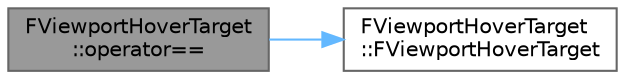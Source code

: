 digraph "FViewportHoverTarget::operator=="
{
 // INTERACTIVE_SVG=YES
 // LATEX_PDF_SIZE
  bgcolor="transparent";
  edge [fontname=Helvetica,fontsize=10,labelfontname=Helvetica,labelfontsize=10];
  node [fontname=Helvetica,fontsize=10,shape=box,height=0.2,width=0.4];
  rankdir="LR";
  Node1 [id="Node000001",label="FViewportHoverTarget\l::operator==",height=0.2,width=0.4,color="gray40", fillcolor="grey60", style="filled", fontcolor="black",tooltip="Equality operator."];
  Node1 -> Node2 [id="edge1_Node000001_Node000002",color="steelblue1",style="solid",tooltip=" "];
  Node2 [id="Node000002",label="FViewportHoverTarget\l::FViewportHoverTarget",height=0.2,width=0.4,color="grey40", fillcolor="white", style="filled",URL="$d3/d83/structFViewportHoverTarget.html#ab8d4396afc6da4a3e58c3a39df88eedc",tooltip="Construct from an actor."];
}
